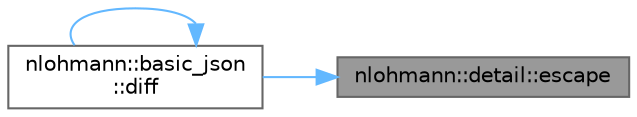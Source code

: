digraph "nlohmann::detail::escape"
{
 // LATEX_PDF_SIZE
  bgcolor="transparent";
  edge [fontname=Helvetica,fontsize=10,labelfontname=Helvetica,labelfontsize=10];
  node [fontname=Helvetica,fontsize=10,shape=box,height=0.2,width=0.4];
  rankdir="RL";
  Node1 [id="Node000001",label="nlohmann::detail::escape",height=0.2,width=0.4,color="gray40", fillcolor="grey60", style="filled", fontcolor="black",tooltip="string escaping as described in RFC 6901 (Sect. 4)"];
  Node1 -> Node2 [id="edge5_Node000001_Node000002",dir="back",color="steelblue1",style="solid",tooltip=" "];
  Node2 [id="Node000002",label="nlohmann::basic_json\l::diff",height=0.2,width=0.4,color="grey40", fillcolor="white", style="filled",URL="$classnlohmann_1_1basic__json.html#a1c1f21327df91a4dd6c5f5a107240385",tooltip="creates a diff as a JSON patch"];
  Node2 -> Node2 [id="edge6_Node000002_Node000002",dir="back",color="steelblue1",style="solid",tooltip=" "];
}
